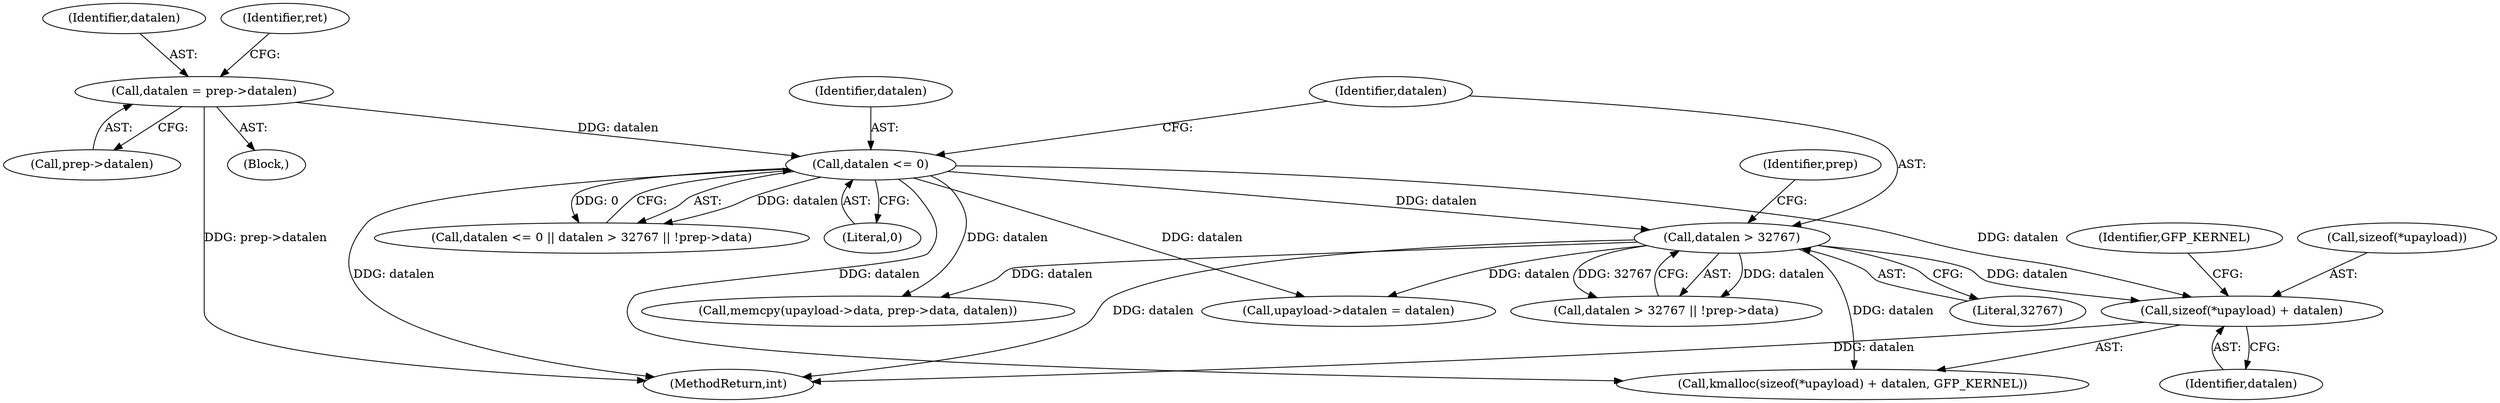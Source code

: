 digraph "0_linux_096fe9eaea40a17e125569f9e657e34cdb6d73bd_1@API" {
"1000141" [label="(Call,sizeof(*upayload) + datalen)"];
"1000122" [label="(Call,datalen <= 0)"];
"1000110" [label="(Call,datalen = prep->datalen)"];
"1000126" [label="(Call,datalen > 32767)"];
"1000140" [label="(Call,kmalloc(sizeof(*upayload) + datalen, GFP_KERNEL))"];
"1000106" [label="(Block,)"];
"1000146" [label="(Identifier,GFP_KERNEL)"];
"1000112" [label="(Call,prep->datalen)"];
"1000122" [label="(Call,datalen <= 0)"];
"1000126" [label="(Call,datalen > 32767)"];
"1000214" [label="(MethodReturn,int)"];
"1000111" [label="(Identifier,datalen)"];
"1000125" [label="(Call,datalen > 32767 || !prep->data)"];
"1000128" [label="(Literal,32767)"];
"1000151" [label="(Call,upayload->datalen = datalen)"];
"1000110" [label="(Call,datalen = prep->datalen)"];
"1000131" [label="(Identifier,prep)"];
"1000121" [label="(Call,datalen <= 0 || datalen > 32767 || !prep->data)"];
"1000142" [label="(Call,sizeof(*upayload))"];
"1000123" [label="(Identifier,datalen)"];
"1000156" [label="(Call,memcpy(upayload->data, prep->data, datalen))"];
"1000127" [label="(Identifier,datalen)"];
"1000141" [label="(Call,sizeof(*upayload) + datalen)"];
"1000124" [label="(Literal,0)"];
"1000117" [label="(Identifier,ret)"];
"1000145" [label="(Identifier,datalen)"];
"1000141" -> "1000140"  [label="AST: "];
"1000141" -> "1000145"  [label="CFG: "];
"1000142" -> "1000141"  [label="AST: "];
"1000145" -> "1000141"  [label="AST: "];
"1000146" -> "1000141"  [label="CFG: "];
"1000141" -> "1000214"  [label="DDG: datalen"];
"1000122" -> "1000141"  [label="DDG: datalen"];
"1000126" -> "1000141"  [label="DDG: datalen"];
"1000122" -> "1000121"  [label="AST: "];
"1000122" -> "1000124"  [label="CFG: "];
"1000123" -> "1000122"  [label="AST: "];
"1000124" -> "1000122"  [label="AST: "];
"1000127" -> "1000122"  [label="CFG: "];
"1000121" -> "1000122"  [label="CFG: "];
"1000122" -> "1000214"  [label="DDG: datalen"];
"1000122" -> "1000121"  [label="DDG: datalen"];
"1000122" -> "1000121"  [label="DDG: 0"];
"1000110" -> "1000122"  [label="DDG: datalen"];
"1000122" -> "1000126"  [label="DDG: datalen"];
"1000122" -> "1000140"  [label="DDG: datalen"];
"1000122" -> "1000151"  [label="DDG: datalen"];
"1000122" -> "1000156"  [label="DDG: datalen"];
"1000110" -> "1000106"  [label="AST: "];
"1000110" -> "1000112"  [label="CFG: "];
"1000111" -> "1000110"  [label="AST: "];
"1000112" -> "1000110"  [label="AST: "];
"1000117" -> "1000110"  [label="CFG: "];
"1000110" -> "1000214"  [label="DDG: prep->datalen"];
"1000126" -> "1000125"  [label="AST: "];
"1000126" -> "1000128"  [label="CFG: "];
"1000127" -> "1000126"  [label="AST: "];
"1000128" -> "1000126"  [label="AST: "];
"1000131" -> "1000126"  [label="CFG: "];
"1000125" -> "1000126"  [label="CFG: "];
"1000126" -> "1000214"  [label="DDG: datalen"];
"1000126" -> "1000125"  [label="DDG: datalen"];
"1000126" -> "1000125"  [label="DDG: 32767"];
"1000126" -> "1000140"  [label="DDG: datalen"];
"1000126" -> "1000151"  [label="DDG: datalen"];
"1000126" -> "1000156"  [label="DDG: datalen"];
}

